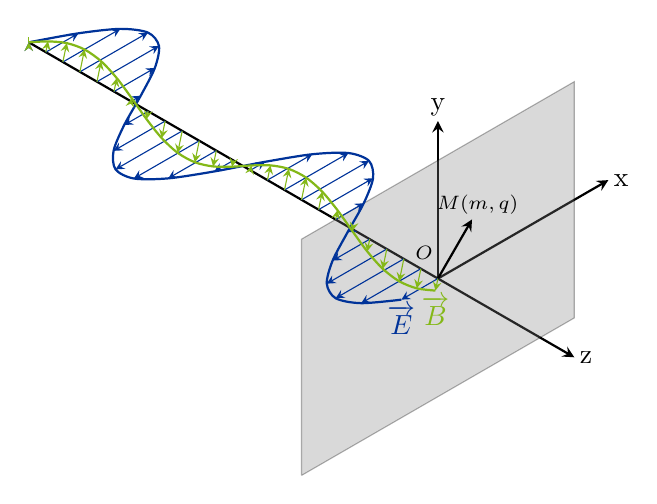 \begin{tikzpicture}[x={(0.866cm,-0.5cm)}, y={(0.866cm,0.5cm)}, z={(0cm,1cm)}, scale=1.0,
    %Option for nice arrows
    >=stealth, %
    inner sep=0pt, outer sep=2pt,%
    axis/.style={thick,->},
    wave/.style={thick,color=#1,smooth},
    polaroid/.style={fill=black!50!white, opacity=0.3},
  ]
  % Colors
  \definecolor{red}{RGB}{221,42,43}
  \definecolor{green}{RGB}{132,184,24}
  \definecolor{blue}{RGB}{0,51,153}
  \definecolor{orange}{RGB}{192,128,64}
  \definecolor{gray}{RGB}{107,108,110}

  % Frame
  \coordinate (O) at (0, 0, 0);
  \draw[axis] (O) -- +(8,  0,   0) node [right] {z};
  \draw[axis] (6,0,0) -- +(0,  2.5, 0) node [right] {x};
  \draw[axis] (6,0,0) -- +(0,  0,   2) node [above] {y};

  \filldraw[polaroid] (6,-2,-1.5) -- (6,-2,1.5) -- (6,2,1.5) -- (6,2,-1.5) -- (6,-2,-1.5);

  \begin{scope}
    \scriptsize
    \draw[thick,->] (6,0,0) node[anchor=south, yshift=5pt, xshift=-5pt]{$O$} -- (6,+0.5,+0.5)node[anchor=south,xshift=2pt]{$M(m,q)$};;
  \end{scope}

  % Electric field vectors
  \draw[wave=blue, variable=\x,samples at={0,0.25,...,6}]
  plot (\x,{sin(2*\x r)},0)node[anchor=north]{$\overrightarrow{E}$};

  %Polarized light between polaroid and thin section
  \foreach \x in{0, 0.25,...,6}
  \draw[color=blue,->] (\x,0,0) -- (\x,{sin(2*\x r)},0);

  \draw[wave=green, variable=\x, samples at={0.0,0.25,...,6}]
  plot (\x, {0.26*0.26*sin(2*(\x) r)},  {0.966*0.26*sin(2*(\x) r)}) node[anchor=north]{$\overrightarrow{B}$};

  \foreach \x in{0.0,0.25,...,6} {
    \draw[color=green,->] (\x, 0, 0) --
    (\x, {0.26*0.26*sin(2*(\x) r)}, {0.966*0.26*sin(2*(\x) r)});
  }

\end{tikzpicture}
